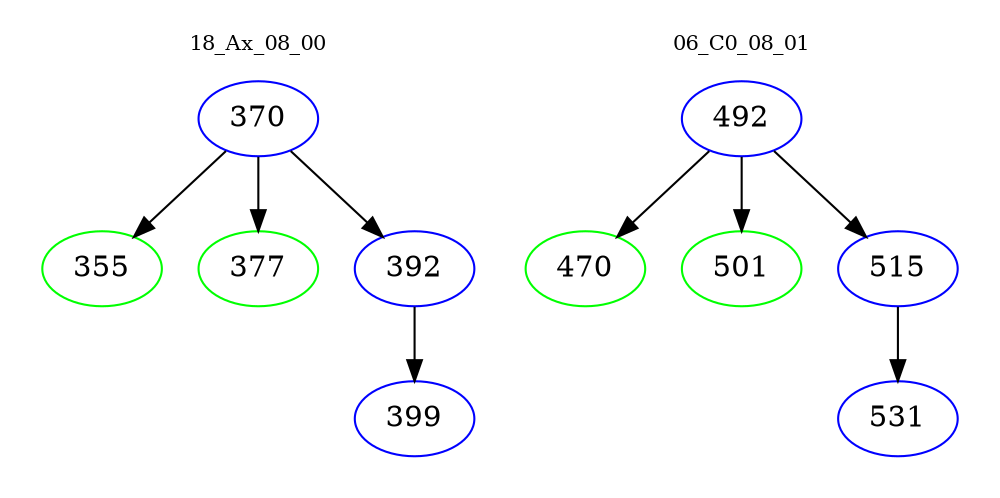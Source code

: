 digraph{
subgraph cluster_0 {
color = white
label = "18_Ax_08_00";
fontsize=10;
T0_370 [label="370", color="blue"]
T0_370 -> T0_355 [color="black"]
T0_355 [label="355", color="green"]
T0_370 -> T0_377 [color="black"]
T0_377 [label="377", color="green"]
T0_370 -> T0_392 [color="black"]
T0_392 [label="392", color="blue"]
T0_392 -> T0_399 [color="black"]
T0_399 [label="399", color="blue"]
}
subgraph cluster_1 {
color = white
label = "06_C0_08_01";
fontsize=10;
T1_492 [label="492", color="blue"]
T1_492 -> T1_470 [color="black"]
T1_470 [label="470", color="green"]
T1_492 -> T1_501 [color="black"]
T1_501 [label="501", color="green"]
T1_492 -> T1_515 [color="black"]
T1_515 [label="515", color="blue"]
T1_515 -> T1_531 [color="black"]
T1_531 [label="531", color="blue"]
}
}

